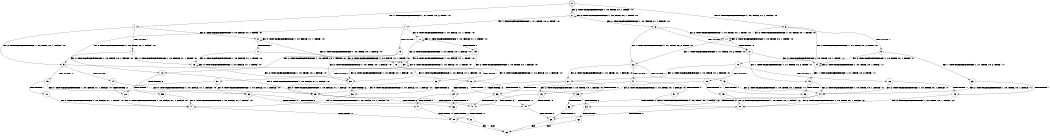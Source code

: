 digraph BCG {
size = "7, 10.5";
center = TRUE;
node [shape = circle];
0 [peripheries = 2];
0 -> 1 [label = "EX !1 !ATOMIC_EXCH_BRANCH (1, +1, TRUE, +0, 2, TRUE) !:0:"];
0 -> 2 [label = "EX !2 !ATOMIC_EXCH_BRANCH (1, +0, TRUE, +0, 1, TRUE) !:0:"];
0 -> 3 [label = "EX !0 !ATOMIC_EXCH_BRANCH (1, +0, FALSE, +1, 1, FALSE) !:0:"];
1 -> 4 [label = "TERMINATE !1"];
1 -> 5 [label = "EX !2 !ATOMIC_EXCH_BRANCH (1, +0, TRUE, +0, 1, FALSE) !:0:"];
1 -> 6 [label = "EX !0 !ATOMIC_EXCH_BRANCH (1, +0, FALSE, +1, 1, TRUE) !:0:"];
2 -> 7 [label = "EX !1 !ATOMIC_EXCH_BRANCH (1, +1, TRUE, +0, 2, TRUE) !:0:"];
2 -> 8 [label = "EX !0 !ATOMIC_EXCH_BRANCH (1, +0, FALSE, +1, 1, FALSE) !:0:"];
2 -> 2 [label = "EX !2 !ATOMIC_EXCH_BRANCH (1, +0, TRUE, +0, 1, TRUE) !:0:"];
3 -> 9 [label = "TERMINATE !0"];
3 -> 10 [label = "EX !1 !ATOMIC_EXCH_BRANCH (1, +1, TRUE, +0, 2, TRUE) !:0:"];
3 -> 11 [label = "EX !2 !ATOMIC_EXCH_BRANCH (1, +0, TRUE, +0, 1, TRUE) !:0:"];
4 -> 12 [label = "EX !2 !ATOMIC_EXCH_BRANCH (1, +0, TRUE, +0, 1, FALSE) !:0:"];
4 -> 13 [label = "EX !0 !ATOMIC_EXCH_BRANCH (1, +0, FALSE, +1, 1, TRUE) !:0:"];
5 -> 14 [label = "TERMINATE !1"];
5 -> 15 [label = "TERMINATE !2"];
5 -> 16 [label = "EX !0 !ATOMIC_EXCH_BRANCH (1, +0, FALSE, +1, 1, FALSE) !:0:"];
6 -> 17 [label = "TERMINATE !1"];
6 -> 18 [label = "EX !2 !ATOMIC_EXCH_BRANCH (1, +0, TRUE, +0, 1, FALSE) !:0:"];
6 -> 6 [label = "EX !0 !ATOMIC_EXCH_BRANCH (1, +0, FALSE, +1, 1, TRUE) !:0:"];
7 -> 19 [label = "TERMINATE !1"];
7 -> 20 [label = "EX !0 !ATOMIC_EXCH_BRANCH (1, +0, FALSE, +1, 1, TRUE) !:0:"];
7 -> 5 [label = "EX !2 !ATOMIC_EXCH_BRANCH (1, +0, TRUE, +0, 1, FALSE) !:0:"];
8 -> 21 [label = "TERMINATE !0"];
8 -> 22 [label = "EX !1 !ATOMIC_EXCH_BRANCH (1, +1, TRUE, +0, 2, TRUE) !:0:"];
8 -> 11 [label = "EX !2 !ATOMIC_EXCH_BRANCH (1, +0, TRUE, +0, 1, TRUE) !:0:"];
9 -> 23 [label = "EX !1 !ATOMIC_EXCH_BRANCH (1, +1, TRUE, +0, 2, TRUE) !:1:"];
9 -> 24 [label = "EX !2 !ATOMIC_EXCH_BRANCH (1, +0, TRUE, +0, 1, TRUE) !:1:"];
10 -> 25 [label = "TERMINATE !1"];
10 -> 26 [label = "TERMINATE !0"];
10 -> 27 [label = "EX !2 !ATOMIC_EXCH_BRANCH (1, +0, TRUE, +0, 1, FALSE) !:0:"];
11 -> 21 [label = "TERMINATE !0"];
11 -> 22 [label = "EX !1 !ATOMIC_EXCH_BRANCH (1, +1, TRUE, +0, 2, TRUE) !:0:"];
11 -> 11 [label = "EX !2 !ATOMIC_EXCH_BRANCH (1, +0, TRUE, +0, 1, TRUE) !:0:"];
12 -> 28 [label = "TERMINATE !2"];
12 -> 29 [label = "EX !0 !ATOMIC_EXCH_BRANCH (1, +0, FALSE, +1, 1, FALSE) !:0:"];
13 -> 30 [label = "EX !2 !ATOMIC_EXCH_BRANCH (1, +0, TRUE, +0, 1, FALSE) !:0:"];
13 -> 13 [label = "EX !0 !ATOMIC_EXCH_BRANCH (1, +0, FALSE, +1, 1, TRUE) !:0:"];
14 -> 28 [label = "TERMINATE !2"];
14 -> 29 [label = "EX !0 !ATOMIC_EXCH_BRANCH (1, +0, FALSE, +1, 1, FALSE) !:0:"];
15 -> 31 [label = "TERMINATE !1"];
15 -> 32 [label = "EX !0 !ATOMIC_EXCH_BRANCH (1, +0, FALSE, +1, 1, FALSE) !:0:"];
16 -> 33 [label = "TERMINATE !1"];
16 -> 34 [label = "TERMINATE !2"];
16 -> 35 [label = "TERMINATE !0"];
17 -> 30 [label = "EX !2 !ATOMIC_EXCH_BRANCH (1, +0, TRUE, +0, 1, FALSE) !:0:"];
17 -> 13 [label = "EX !0 !ATOMIC_EXCH_BRANCH (1, +0, FALSE, +1, 1, TRUE) !:0:"];
18 -> 36 [label = "TERMINATE !1"];
18 -> 37 [label = "TERMINATE !2"];
18 -> 16 [label = "EX !0 !ATOMIC_EXCH_BRANCH (1, +0, FALSE, +1, 1, FALSE) !:0:"];
19 -> 38 [label = "EX !0 !ATOMIC_EXCH_BRANCH (1, +0, FALSE, +1, 1, TRUE) !:0:"];
19 -> 12 [label = "EX !2 !ATOMIC_EXCH_BRANCH (1, +0, TRUE, +0, 1, FALSE) !:0:"];
20 -> 39 [label = "TERMINATE !1"];
20 -> 18 [label = "EX !2 !ATOMIC_EXCH_BRANCH (1, +0, TRUE, +0, 1, FALSE) !:0:"];
20 -> 20 [label = "EX !0 !ATOMIC_EXCH_BRANCH (1, +0, FALSE, +1, 1, TRUE) !:0:"];
21 -> 40 [label = "EX !1 !ATOMIC_EXCH_BRANCH (1, +1, TRUE, +0, 2, TRUE) !:1:"];
21 -> 24 [label = "EX !2 !ATOMIC_EXCH_BRANCH (1, +0, TRUE, +0, 1, TRUE) !:1:"];
22 -> 41 [label = "TERMINATE !1"];
22 -> 42 [label = "TERMINATE !0"];
22 -> 27 [label = "EX !2 !ATOMIC_EXCH_BRANCH (1, +0, TRUE, +0, 1, FALSE) !:0:"];
23 -> 43 [label = "TERMINATE !1"];
23 -> 44 [label = "EX !2 !ATOMIC_EXCH_BRANCH (1, +0, TRUE, +0, 1, FALSE) !:1:"];
24 -> 40 [label = "EX !1 !ATOMIC_EXCH_BRANCH (1, +1, TRUE, +0, 2, TRUE) !:1:"];
24 -> 24 [label = "EX !2 !ATOMIC_EXCH_BRANCH (1, +0, TRUE, +0, 1, TRUE) !:1:"];
25 -> 45 [label = "TERMINATE !0"];
25 -> 46 [label = "EX !2 !ATOMIC_EXCH_BRANCH (1, +0, TRUE, +0, 1, FALSE) !:0:"];
26 -> 43 [label = "TERMINATE !1"];
26 -> 44 [label = "EX !2 !ATOMIC_EXCH_BRANCH (1, +0, TRUE, +0, 1, FALSE) !:1:"];
27 -> 33 [label = "TERMINATE !1"];
27 -> 34 [label = "TERMINATE !2"];
27 -> 35 [label = "TERMINATE !0"];
28 -> 47 [label = "EX !0 !ATOMIC_EXCH_BRANCH (1, +0, FALSE, +1, 1, FALSE) !:0:"];
29 -> 48 [label = "TERMINATE !2"];
29 -> 49 [label = "TERMINATE !0"];
30 -> 50 [label = "TERMINATE !2"];
30 -> 29 [label = "EX !0 !ATOMIC_EXCH_BRANCH (1, +0, FALSE, +1, 1, FALSE) !:0:"];
31 -> 47 [label = "EX !0 !ATOMIC_EXCH_BRANCH (1, +0, FALSE, +1, 1, FALSE) !:0:"];
32 -> 51 [label = "TERMINATE !1"];
32 -> 52 [label = "TERMINATE !0"];
33 -> 48 [label = "TERMINATE !2"];
33 -> 49 [label = "TERMINATE !0"];
34 -> 51 [label = "TERMINATE !1"];
34 -> 52 [label = "TERMINATE !0"];
35 -> 53 [label = "TERMINATE !1"];
35 -> 54 [label = "TERMINATE !2"];
36 -> 50 [label = "TERMINATE !2"];
36 -> 29 [label = "EX !0 !ATOMIC_EXCH_BRANCH (1, +0, FALSE, +1, 1, FALSE) !:0:"];
37 -> 55 [label = "TERMINATE !1"];
37 -> 32 [label = "EX !0 !ATOMIC_EXCH_BRANCH (1, +0, FALSE, +1, 1, FALSE) !:0:"];
38 -> 30 [label = "EX !2 !ATOMIC_EXCH_BRANCH (1, +0, TRUE, +0, 1, FALSE) !:0:"];
38 -> 38 [label = "EX !0 !ATOMIC_EXCH_BRANCH (1, +0, FALSE, +1, 1, TRUE) !:0:"];
39 -> 30 [label = "EX !2 !ATOMIC_EXCH_BRANCH (1, +0, TRUE, +0, 1, FALSE) !:0:"];
39 -> 38 [label = "EX !0 !ATOMIC_EXCH_BRANCH (1, +0, FALSE, +1, 1, TRUE) !:0:"];
40 -> 56 [label = "TERMINATE !1"];
40 -> 44 [label = "EX !2 !ATOMIC_EXCH_BRANCH (1, +0, TRUE, +0, 1, FALSE) !:1:"];
41 -> 57 [label = "TERMINATE !0"];
41 -> 46 [label = "EX !2 !ATOMIC_EXCH_BRANCH (1, +0, TRUE, +0, 1, FALSE) !:0:"];
42 -> 56 [label = "TERMINATE !1"];
42 -> 44 [label = "EX !2 !ATOMIC_EXCH_BRANCH (1, +0, TRUE, +0, 1, FALSE) !:1:"];
43 -> 58 [label = "EX !2 !ATOMIC_EXCH_BRANCH (1, +0, TRUE, +0, 1, FALSE) !:2:"];
44 -> 53 [label = "TERMINATE !1"];
44 -> 54 [label = "TERMINATE !2"];
45 -> 58 [label = "EX !2 !ATOMIC_EXCH_BRANCH (1, +0, TRUE, +0, 1, FALSE) !:2:"];
46 -> 48 [label = "TERMINATE !2"];
46 -> 49 [label = "TERMINATE !0"];
47 -> 59 [label = "TERMINATE !0"];
48 -> 59 [label = "TERMINATE !0"];
49 -> 60 [label = "TERMINATE !2"];
50 -> 47 [label = "EX !0 !ATOMIC_EXCH_BRANCH (1, +0, FALSE, +1, 1, FALSE) !:0:"];
51 -> 59 [label = "TERMINATE !0"];
52 -> 61 [label = "TERMINATE !1"];
53 -> 60 [label = "TERMINATE !2"];
54 -> 62 [label = "TERMINATE !1"];
55 -> 47 [label = "EX !0 !ATOMIC_EXCH_BRANCH (1, +0, FALSE, +1, 1, FALSE) !:0:"];
56 -> 58 [label = "EX !2 !ATOMIC_EXCH_BRANCH (1, +0, TRUE, +0, 1, FALSE) !:2:"];
57 -> 58 [label = "EX !2 !ATOMIC_EXCH_BRANCH (1, +0, TRUE, +0, 1, FALSE) !:2:"];
58 -> 60 [label = "TERMINATE !2"];
59 -> 63 [label = "exit"];
60 -> 63 [label = "exit"];
61 -> 63 [label = "exit"];
62 -> 63 [label = "exit"];
}

